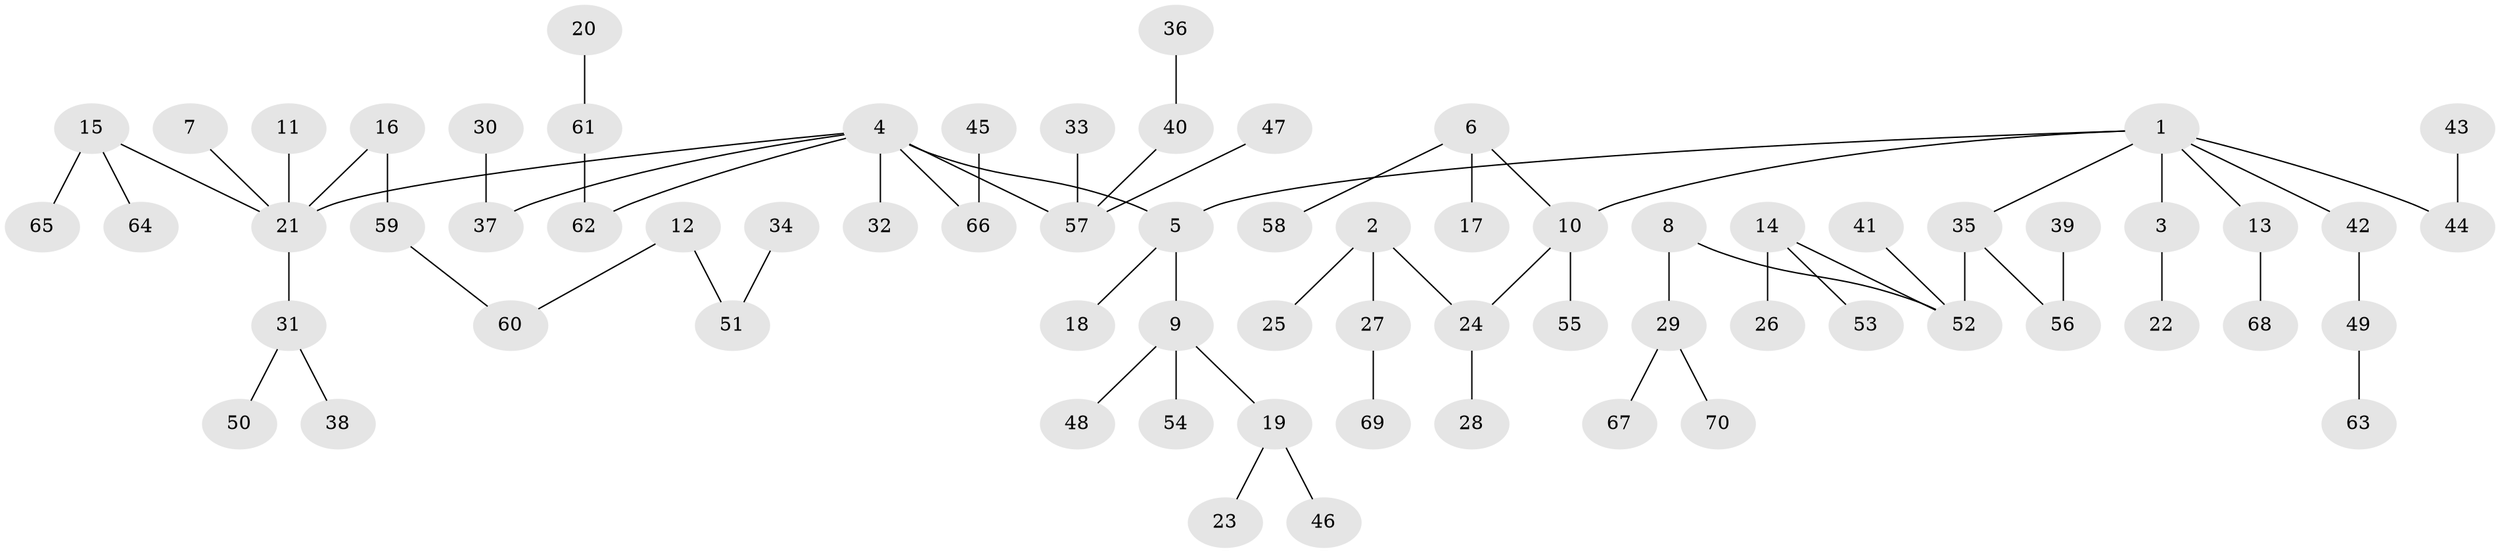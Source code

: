 // original degree distribution, {5: 0.043478260869565216, 4: 0.08695652173913043, 7: 0.008695652173913044, 3: 0.16521739130434782, 1: 0.5304347826086957, 2: 0.16521739130434782}
// Generated by graph-tools (version 1.1) at 2025/37/03/04/25 23:37:20]
// undirected, 70 vertices, 69 edges
graph export_dot {
  node [color=gray90,style=filled];
  1;
  2;
  3;
  4;
  5;
  6;
  7;
  8;
  9;
  10;
  11;
  12;
  13;
  14;
  15;
  16;
  17;
  18;
  19;
  20;
  21;
  22;
  23;
  24;
  25;
  26;
  27;
  28;
  29;
  30;
  31;
  32;
  33;
  34;
  35;
  36;
  37;
  38;
  39;
  40;
  41;
  42;
  43;
  44;
  45;
  46;
  47;
  48;
  49;
  50;
  51;
  52;
  53;
  54;
  55;
  56;
  57;
  58;
  59;
  60;
  61;
  62;
  63;
  64;
  65;
  66;
  67;
  68;
  69;
  70;
  1 -- 3 [weight=1.0];
  1 -- 5 [weight=1.0];
  1 -- 10 [weight=1.0];
  1 -- 13 [weight=1.0];
  1 -- 35 [weight=1.0];
  1 -- 42 [weight=1.0];
  1 -- 44 [weight=1.0];
  2 -- 24 [weight=1.0];
  2 -- 25 [weight=1.0];
  2 -- 27 [weight=1.0];
  3 -- 22 [weight=1.0];
  4 -- 5 [weight=1.0];
  4 -- 21 [weight=1.0];
  4 -- 32 [weight=1.0];
  4 -- 37 [weight=1.0];
  4 -- 57 [weight=1.0];
  4 -- 62 [weight=1.0];
  4 -- 66 [weight=1.0];
  5 -- 9 [weight=1.0];
  5 -- 18 [weight=1.0];
  6 -- 10 [weight=1.0];
  6 -- 17 [weight=1.0];
  6 -- 58 [weight=1.0];
  7 -- 21 [weight=1.0];
  8 -- 29 [weight=1.0];
  8 -- 52 [weight=1.0];
  9 -- 19 [weight=1.0];
  9 -- 48 [weight=1.0];
  9 -- 54 [weight=1.0];
  10 -- 24 [weight=1.0];
  10 -- 55 [weight=1.0];
  11 -- 21 [weight=1.0];
  12 -- 51 [weight=1.0];
  12 -- 60 [weight=1.0];
  13 -- 68 [weight=1.0];
  14 -- 26 [weight=1.0];
  14 -- 52 [weight=1.0];
  14 -- 53 [weight=1.0];
  15 -- 21 [weight=1.0];
  15 -- 64 [weight=1.0];
  15 -- 65 [weight=1.0];
  16 -- 21 [weight=1.0];
  16 -- 59 [weight=1.0];
  19 -- 23 [weight=1.0];
  19 -- 46 [weight=1.0];
  20 -- 61 [weight=1.0];
  21 -- 31 [weight=1.0];
  24 -- 28 [weight=1.0];
  27 -- 69 [weight=1.0];
  29 -- 67 [weight=1.0];
  29 -- 70 [weight=1.0];
  30 -- 37 [weight=1.0];
  31 -- 38 [weight=1.0];
  31 -- 50 [weight=1.0];
  33 -- 57 [weight=1.0];
  34 -- 51 [weight=1.0];
  35 -- 52 [weight=1.0];
  35 -- 56 [weight=1.0];
  36 -- 40 [weight=1.0];
  39 -- 56 [weight=1.0];
  40 -- 57 [weight=1.0];
  41 -- 52 [weight=1.0];
  42 -- 49 [weight=1.0];
  43 -- 44 [weight=1.0];
  45 -- 66 [weight=1.0];
  47 -- 57 [weight=1.0];
  49 -- 63 [weight=1.0];
  59 -- 60 [weight=1.0];
  61 -- 62 [weight=1.0];
}

